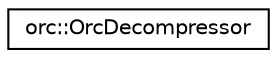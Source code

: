 digraph "Graphical Class Hierarchy"
{
  edge [fontname="Helvetica",fontsize="10",labelfontname="Helvetica",labelfontsize="10"];
  node [fontname="Helvetica",fontsize="10",shape=record];
  rankdir="LR";
  Node0 [label="orc::OrcDecompressor",height=0.2,width=0.4,color="black", fillcolor="white", style="filled",URL="$classorc_1_1OrcDecompressor.html",tooltip="Class for decompressing Orc data blocks using the CPU. "];
}
